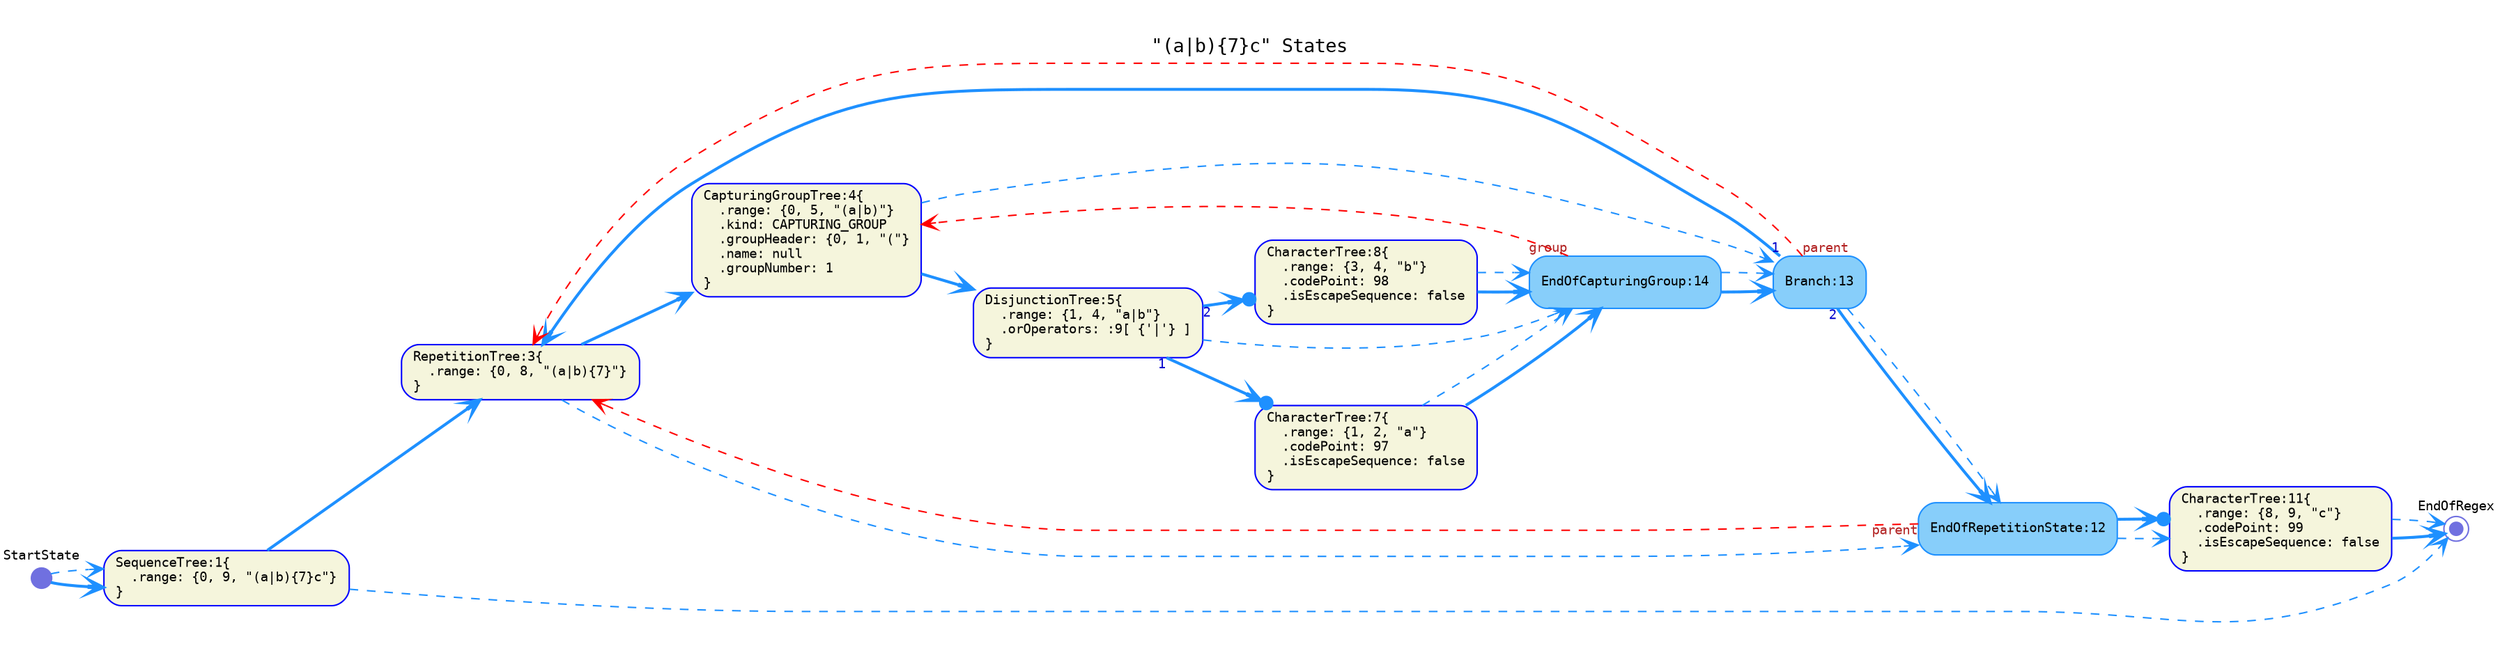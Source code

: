 digraph G {
  rankdir=LR;
  graph [fontname="Monospace", fontsize="13", pad="0.3"]
  labelloc="t";
  label="\"(a|b)\{7\}c\" States";

  // tree-and-state nodes
  node [fontname="Monospace", fontsize= "9", shape="box", style="rounded,filled", color="Blue", fillcolor="Beige", fixedsize="false", width="0.75"]
  1[ label="SequenceTree:1\{\l  .range: \{0, 9, \"(a|b)\{7\}c\"\}\l\}\l" ]
  3[ label="RepetitionTree:3\{\l  .range: \{0, 8, \"(a|b)\{7\}\"\}\l\}\l" ]
  4[ label="CapturingGroupTree:4\{\l  .range: \{0, 5, \"(a|b)\"\}\l  .kind: CAPTURING_GROUP\l  .groupHeader: \{0, 1, \"(\"\}\l  .name: null\l  .groupNumber: 1\l\}\l" ]
  5[ label="DisjunctionTree:5\{\l  .range: \{1, 4, \"a|b\"\}\l  .orOperators: :9[ \{'|'\} ]\l\}\l" ]
  7[ label="CharacterTree:7\{\l  .range: \{1, 2, \"a\"\}\l  .codePoint: 97\l  .isEscapeSequence: false\l\}\l" ]
  8[ label="CharacterTree:8\{\l  .range: \{3, 4, \"b\"\}\l  .codePoint: 98\l  .isEscapeSequence: false\l\}\l" ]
  11[ label="CharacterTree:11\{\l  .range: \{8, 9, \"c\"\}\l  .codePoint: 99\l  .isEscapeSequence: false\l\}\l" ]

  // start nodes
  node [fontname="Monospace", fontsize= "9", shape="circle", style="rounded,filled", color="#7070E0", fillcolor="#7070E0", fixedsize="true", width="0.20"]
  StartState[ label="StartState\l\l\l\l" ]

  // end nodes
  node [fontname="Monospace", fontsize= "9", shape="doublecircle", style="rounded,filled", color="#7070E0", fillcolor="#7070E0", fixedsize="true", width="0.12"]
  EndOfRegex[ label="EndOfRegex\l\l\l\l" ]

  // state nodes
  node [fontname="Monospace", fontsize= "9", shape="box", style="rounded,filled", color="DodgerBlue", fillcolor="LightSkyBlue", fixedsize="false", width="0.75"]
  12[ label="EndOfRepetitionState:12\l" ]
  13[ label="Branch:13\l" ]
  14[ label="EndOfCapturingGroup:14\l" ]

  // epsilon-successor edges
  edge [fontname="Monospace", fontsize="9", style="bold", color="DodgerBlue", fontcolor="MediumBlue", arrowhead="vee", arrowtail="none", dir="both"]
  StartState -> 1 [ label="",  taillabel="" ]
  1 -> 3 [ label="",  taillabel="" ]
  3 -> 4 [ label="",  taillabel="" ]
  4 -> 5 [ label="",  taillabel="" ]
  13 -> 3 [ label="",  taillabel="1" ]
  13 -> 12 [ label="",  taillabel="2" ]
  11 -> EndOfRegex [ label="",  taillabel="" ]
  7 -> 14 [ label="",  taillabel="" ]
  8 -> 14 [ label="",  taillabel="" ]
  14 -> 13 [ label="",  taillabel="" ]

  // continuation edges
  edge [fontname="Monospace", fontsize="9", style="dashed", color="DodgerBlue", fontcolor="MediumBlue", arrowhead="vee", arrowtail="none", dir="both"]
  StartState -> 1 [ label="",  taillabel="" ]
  1 -> EndOfRegex [ label="",  taillabel="" ]
  3 -> 12 [ label="",  taillabel="" ]
  4 -> 13 [ label="",  taillabel="" ]
  12 -> 11 [ label="",  taillabel="" ]
  5 -> 14 [ label="",  taillabel="" ]
  13 -> 12 [ label="",  taillabel="" ]
  11 -> EndOfRegex [ label="",  taillabel="" ]
  7 -> 14 [ label="",  taillabel="" ]
  8 -> 14 [ label="",  taillabel="" ]
  14 -> 13 [ label="",  taillabel="" ]

  // character-successor edges
  edge [fontname="Monospace", fontsize="9", style="bold", color="DodgerBlue", fontcolor="MediumBlue", arrowhead="dotvee", arrowtail="none", dir="both"]
  12 -> 11 [ label="",  taillabel="" ]
  5 -> 7 [ label="",  taillabel="1" ]
  5 -> 8 [ label="",  taillabel="2" ]

  // reference edges
  edge [fontname="Monospace", fontsize="9", style="dashed", color="Red", fontcolor="Firebrick", arrowhead="vee", arrowtail="none", dir="both"]
  12 -> 3 [ label="",  taillabel="parent" ]
  13 -> 3 [ label="",  taillabel="parent" ]
  14 -> 4 [ label="",  taillabel="group" ]
}
